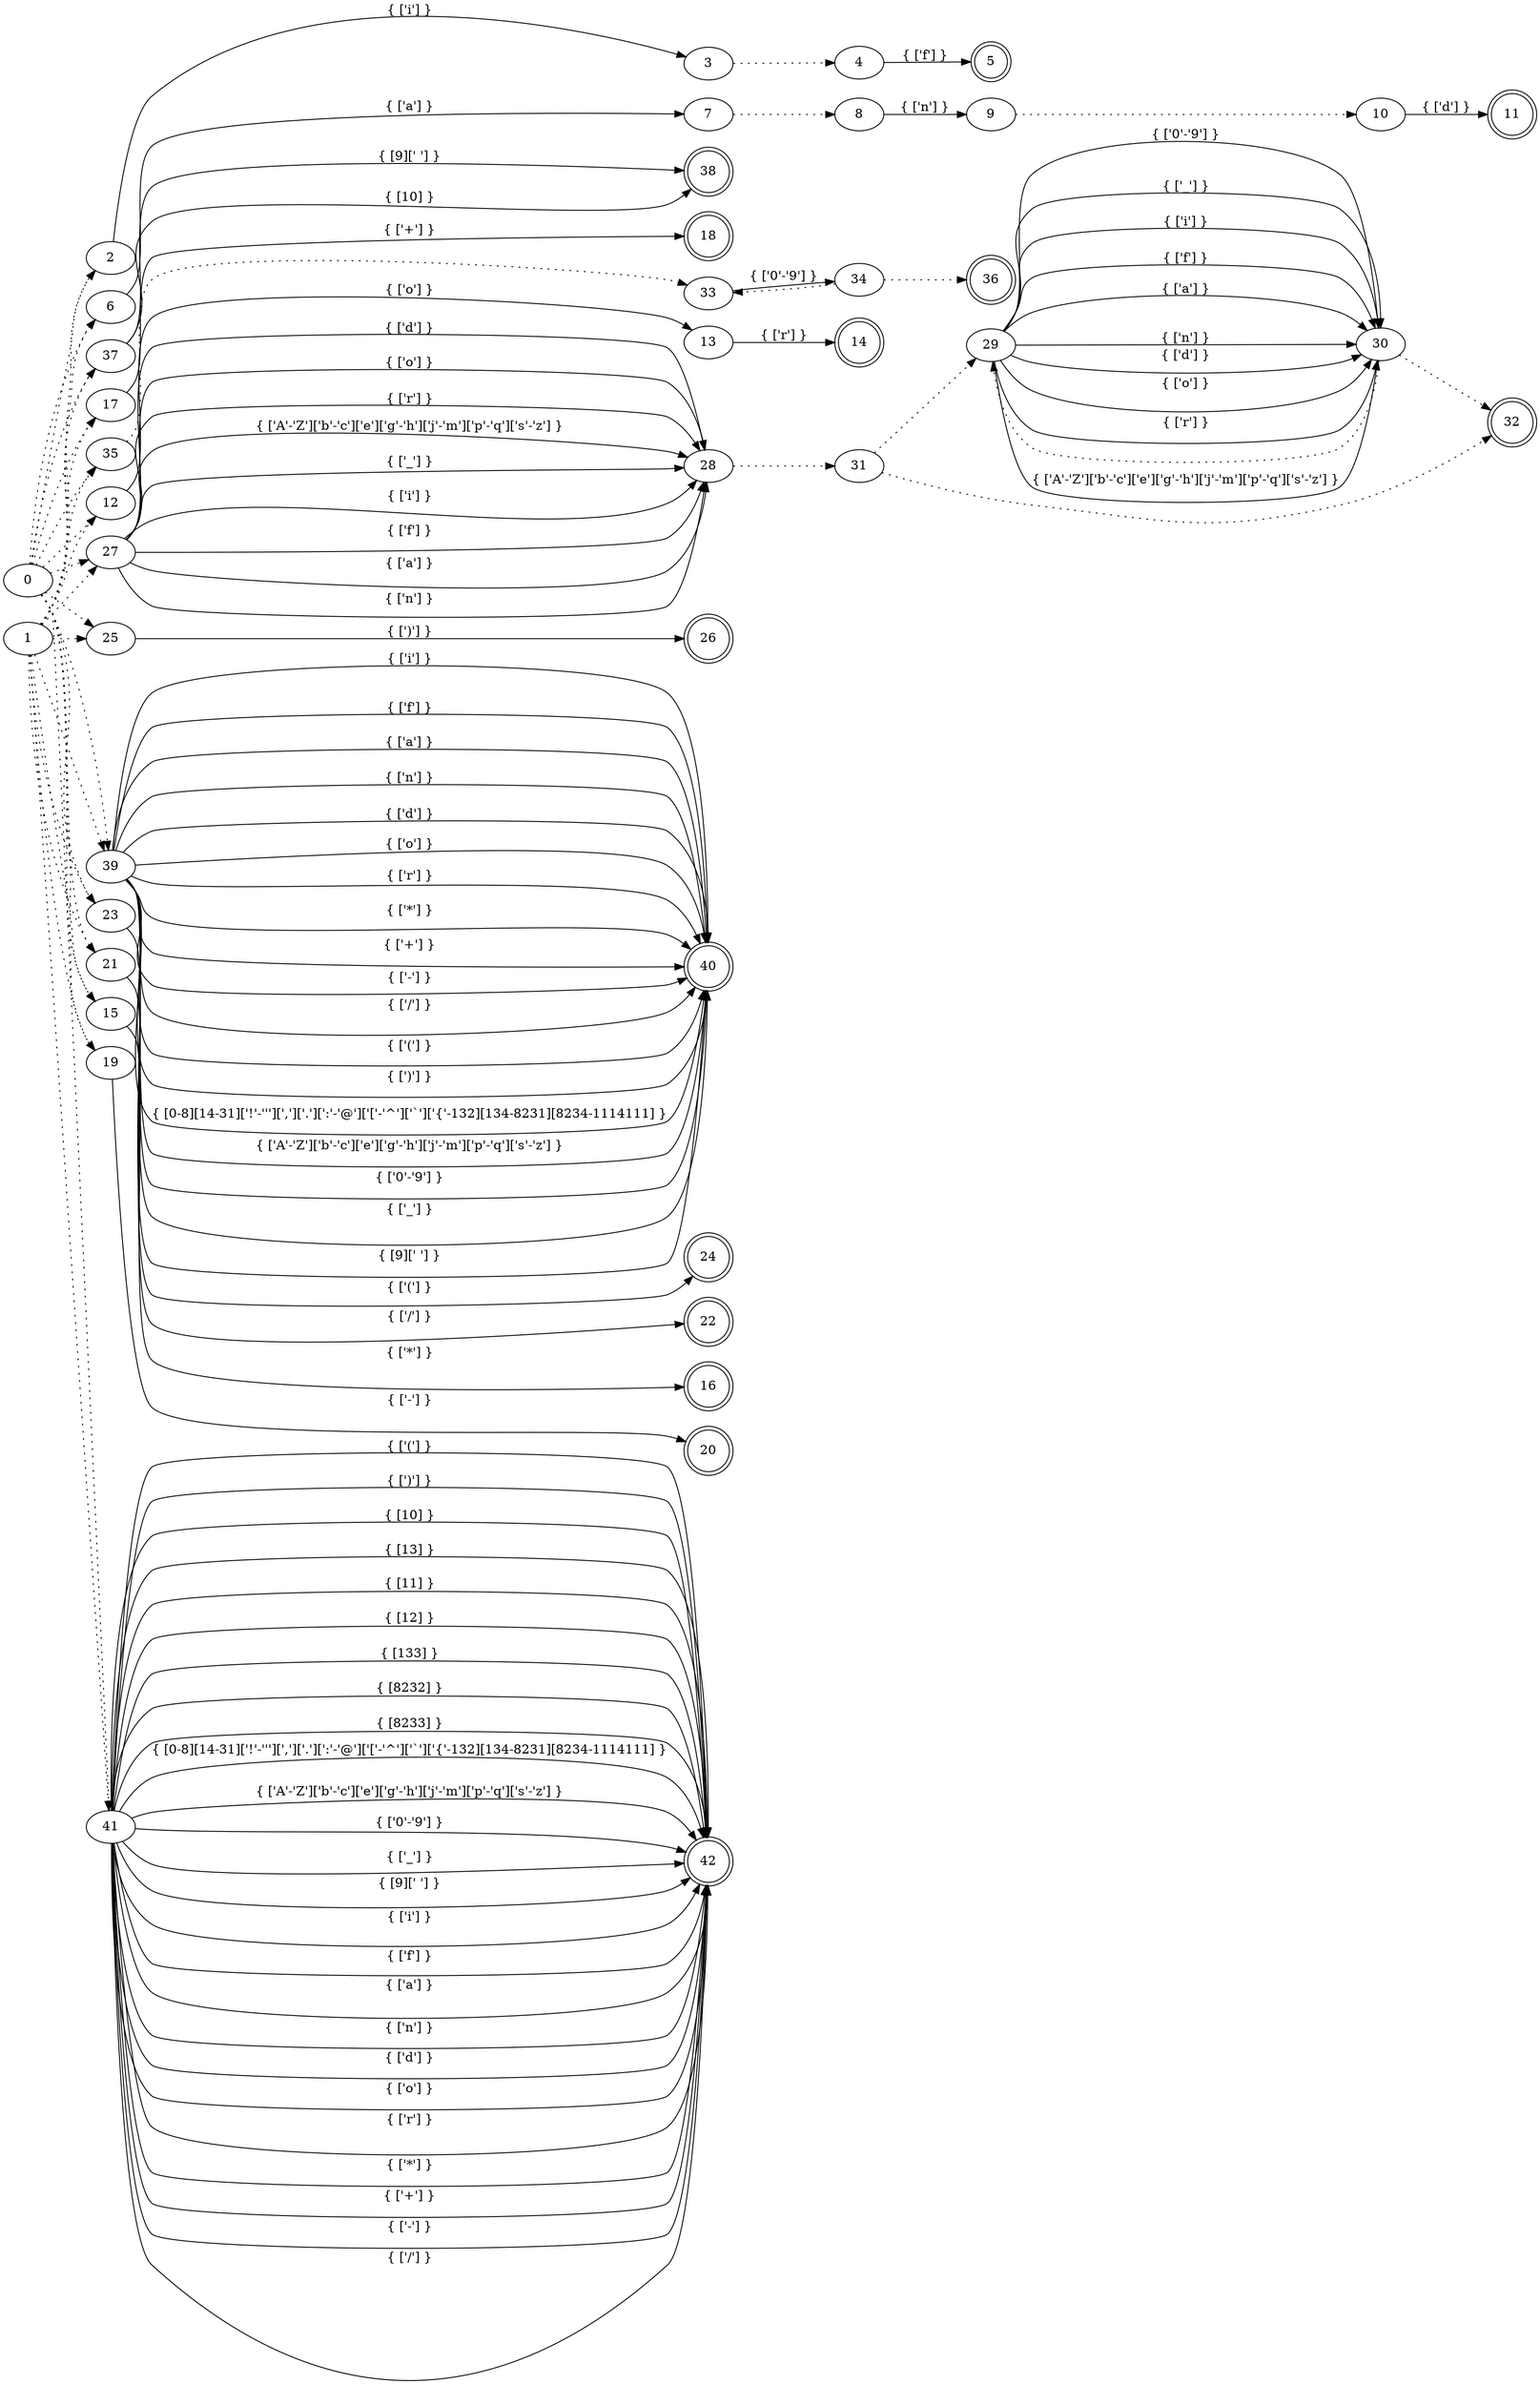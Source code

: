 digraph NFA {
rankdir = LR
5 [shape = doublecircle]
11 [shape = doublecircle]
14 [shape = doublecircle]
16 [shape = doublecircle]
18 [shape = doublecircle]
20 [shape = doublecircle]
22 [shape = doublecircle]
24 [shape = doublecircle]
26 [shape = doublecircle]
32 [shape = doublecircle]
36 [shape = doublecircle]
38 [shape = doublecircle]
40 [shape = doublecircle]
42 [shape = doublecircle]
0 -> 2 [style=dotted]
0 -> 6 [style=dotted]
0 -> 12 [style=dotted]
0 -> 15 [style=dotted]
0 -> 17 [style=dotted]
0 -> 19 [style=dotted]
0 -> 21 [style=dotted]
0 -> 23 [style=dotted]
0 -> 25 [style=dotted]
0 -> 27 [style=dotted]
0 -> 35 [style=dotted]
0 -> 37 [style=dotted]
0 -> 39 [style=dotted]
0 -> 41 [style=dotted]
1 -> 2 [style=dotted]
1 -> 6 [style=dotted]
1 -> 12 [style=dotted]
1 -> 15 [style=dotted]
1 -> 17 [style=dotted]
1 -> 19 [style=dotted]
1 -> 21 [style=dotted]
1 -> 23 [style=dotted]
1 -> 25 [style=dotted]
1 -> 27 [style=dotted]
1 -> 35 [style=dotted]
1 -> 37 [style=dotted]
1 -> 39 [style=dotted]
1 -> 41 [style=dotted]
2 -> 3 [label="{ ['i'] }"]
3 -> 4 [style=dotted]
4 -> 5 [label="{ ['f'] }"]
6 -> 7 [label="{ ['a'] }"]
7 -> 8 [style=dotted]
8 -> 9 [label="{ ['n'] }"]
9 -> 10 [style=dotted]
10 -> 11 [label="{ ['d'] }"]
12 -> 13 [label="{ ['o'] }"]
13 -> 14 [label="{ ['r'] }"]
15 -> 16 [label="{ ['*'] }"]
17 -> 18 [label="{ ['+'] }"]
19 -> 20 [label="{ ['-'] }"]
21 -> 22 [label="{ ['/'] }"]
23 -> 24 [label="{ ['('] }"]
25 -> 26 [label="{ [')'] }"]
27 -> 28 [label="{ ['A'-'Z']['b'-'c']['e']['g'-'h']['j'-'m']['p'-'q']['s'-'z'] }"]
27 -> 28 [label="{ ['_'] }"]
27 -> 28 [label="{ ['i'] }"]
27 -> 28 [label="{ ['f'] }"]
27 -> 28 [label="{ ['a'] }"]
27 -> 28 [label="{ ['n'] }"]
27 -> 28 [label="{ ['d'] }"]
27 -> 28 [label="{ ['o'] }"]
27 -> 28 [label="{ ['r'] }"]
28 -> 31 [style=dotted]
29 -> 30 [label="{ ['A'-'Z']['b'-'c']['e']['g'-'h']['j'-'m']['p'-'q']['s'-'z'] }"]
29 -> 30 [label="{ ['0'-'9'] }"]
29 -> 30 [label="{ ['_'] }"]
29 -> 30 [label="{ ['i'] }"]
29 -> 30 [label="{ ['f'] }"]
29 -> 30 [label="{ ['a'] }"]
29 -> 30 [label="{ ['n'] }"]
29 -> 30 [label="{ ['d'] }"]
29 -> 30 [label="{ ['o'] }"]
29 -> 30 [label="{ ['r'] }"]
30 -> 29 [style=dotted]
30 -> 32 [style=dotted]
31 -> 29 [style=dotted]
31 -> 32 [style=dotted]
33 -> 34 [label="{ ['0'-'9'] }"]
34 -> 33 [style=dotted]
34 -> 36 [style=dotted]
35 -> 33 [style=dotted]
37 -> 38 [label="{ [9][' '] }"]
37 -> 38 [label="{ [10] }"]
39 -> 40 [label="{ [0-8][14-31]['!'-'''][',']['.'][':'-'@']['['-'^']['`']['{'-132][134-8231][8234-1114111] }"]
39 -> 40 [label="{ ['A'-'Z']['b'-'c']['e']['g'-'h']['j'-'m']['p'-'q']['s'-'z'] }"]
39 -> 40 [label="{ ['0'-'9'] }"]
39 -> 40 [label="{ ['_'] }"]
39 -> 40 [label="{ [9][' '] }"]
39 -> 40 [label="{ ['i'] }"]
39 -> 40 [label="{ ['f'] }"]
39 -> 40 [label="{ ['a'] }"]
39 -> 40 [label="{ ['n'] }"]
39 -> 40 [label="{ ['d'] }"]
39 -> 40 [label="{ ['o'] }"]
39 -> 40 [label="{ ['r'] }"]
39 -> 40 [label="{ ['*'] }"]
39 -> 40 [label="{ ['+'] }"]
39 -> 40 [label="{ ['-'] }"]
39 -> 40 [label="{ ['/'] }"]
39 -> 40 [label="{ ['('] }"]
39 -> 40 [label="{ [')'] }"]
41 -> 42 [label="{ [0-8][14-31]['!'-'''][',']['.'][':'-'@']['['-'^']['`']['{'-132][134-8231][8234-1114111] }"]
41 -> 42 [label="{ ['A'-'Z']['b'-'c']['e']['g'-'h']['j'-'m']['p'-'q']['s'-'z'] }"]
41 -> 42 [label="{ ['0'-'9'] }"]
41 -> 42 [label="{ ['_'] }"]
41 -> 42 [label="{ [9][' '] }"]
41 -> 42 [label="{ ['i'] }"]
41 -> 42 [label="{ ['f'] }"]
41 -> 42 [label="{ ['a'] }"]
41 -> 42 [label="{ ['n'] }"]
41 -> 42 [label="{ ['d'] }"]
41 -> 42 [label="{ ['o'] }"]
41 -> 42 [label="{ ['r'] }"]
41 -> 42 [label="{ ['*'] }"]
41 -> 42 [label="{ ['+'] }"]
41 -> 42 [label="{ ['-'] }"]
41 -> 42 [label="{ ['/'] }"]
41 -> 42 [label="{ ['('] }"]
41 -> 42 [label="{ [')'] }"]
41 -> 42 [label="{ [10] }"]
41 -> 42 [label="{ [13] }"]
41 -> 42 [label="{ [11] }"]
41 -> 42 [label="{ [12] }"]
41 -> 42 [label="{ [133] }"]
41 -> 42 [label="{ [8232] }"]
41 -> 42 [label="{ [8233] }"]
}

